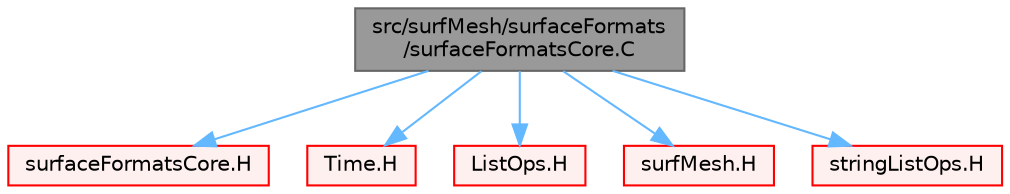 digraph "src/surfMesh/surfaceFormats/surfaceFormatsCore.C"
{
 // LATEX_PDF_SIZE
  bgcolor="transparent";
  edge [fontname=Helvetica,fontsize=10,labelfontname=Helvetica,labelfontsize=10];
  node [fontname=Helvetica,fontsize=10,shape=box,height=0.2,width=0.4];
  Node1 [id="Node000001",label="src/surfMesh/surfaceFormats\l/surfaceFormatsCore.C",height=0.2,width=0.4,color="gray40", fillcolor="grey60", style="filled", fontcolor="black",tooltip=" "];
  Node1 -> Node2 [id="edge1_Node000001_Node000002",color="steelblue1",style="solid",tooltip=" "];
  Node2 [id="Node000002",label="surfaceFormatsCore.H",height=0.2,width=0.4,color="red", fillcolor="#FFF0F0", style="filled",URL="$surfaceFormatsCore_8H.html",tooltip=" "];
  Node1 -> Node148 [id="edge2_Node000001_Node000148",color="steelblue1",style="solid",tooltip=" "];
  Node148 [id="Node000148",label="Time.H",height=0.2,width=0.4,color="red", fillcolor="#FFF0F0", style="filled",URL="$Time_8H.html",tooltip=" "];
  Node1 -> Node200 [id="edge3_Node000001_Node000200",color="steelblue1",style="solid",tooltip=" "];
  Node200 [id="Node000200",label="ListOps.H",height=0.2,width=0.4,color="red", fillcolor="#FFF0F0", style="filled",URL="$ListOps_8H.html",tooltip="Various functions to operate on Lists."];
  Node1 -> Node253 [id="edge4_Node000001_Node000253",color="steelblue1",style="solid",tooltip=" "];
  Node253 [id="Node000253",label="surfMesh.H",height=0.2,width=0.4,color="red", fillcolor="#FFF0F0", style="filled",URL="$surfMesh_8H.html",tooltip=" "];
  Node1 -> Node172 [id="edge5_Node000001_Node000172",color="steelblue1",style="solid",tooltip=" "];
  Node172 [id="Node000172",label="stringListOps.H",height=0.2,width=0.4,color="red", fillcolor="#FFF0F0", style="filled",URL="$stringListOps_8H.html",tooltip="Operations on lists of strings."];
}
